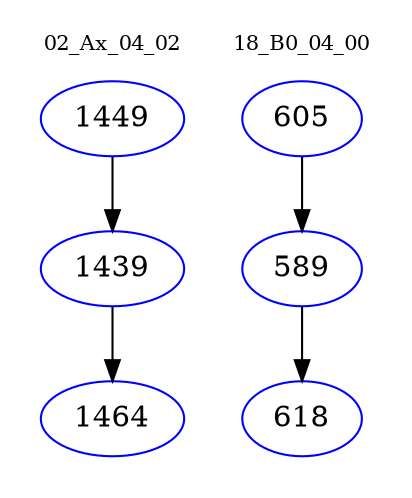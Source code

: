 digraph{
subgraph cluster_0 {
color = white
label = "02_Ax_04_02";
fontsize=10;
T0_1449 [label="1449", color="blue"]
T0_1449 -> T0_1439 [color="black"]
T0_1439 [label="1439", color="blue"]
T0_1439 -> T0_1464 [color="black"]
T0_1464 [label="1464", color="blue"]
}
subgraph cluster_1 {
color = white
label = "18_B0_04_00";
fontsize=10;
T1_605 [label="605", color="blue"]
T1_605 -> T1_589 [color="black"]
T1_589 [label="589", color="blue"]
T1_589 -> T1_618 [color="black"]
T1_618 [label="618", color="blue"]
}
}
